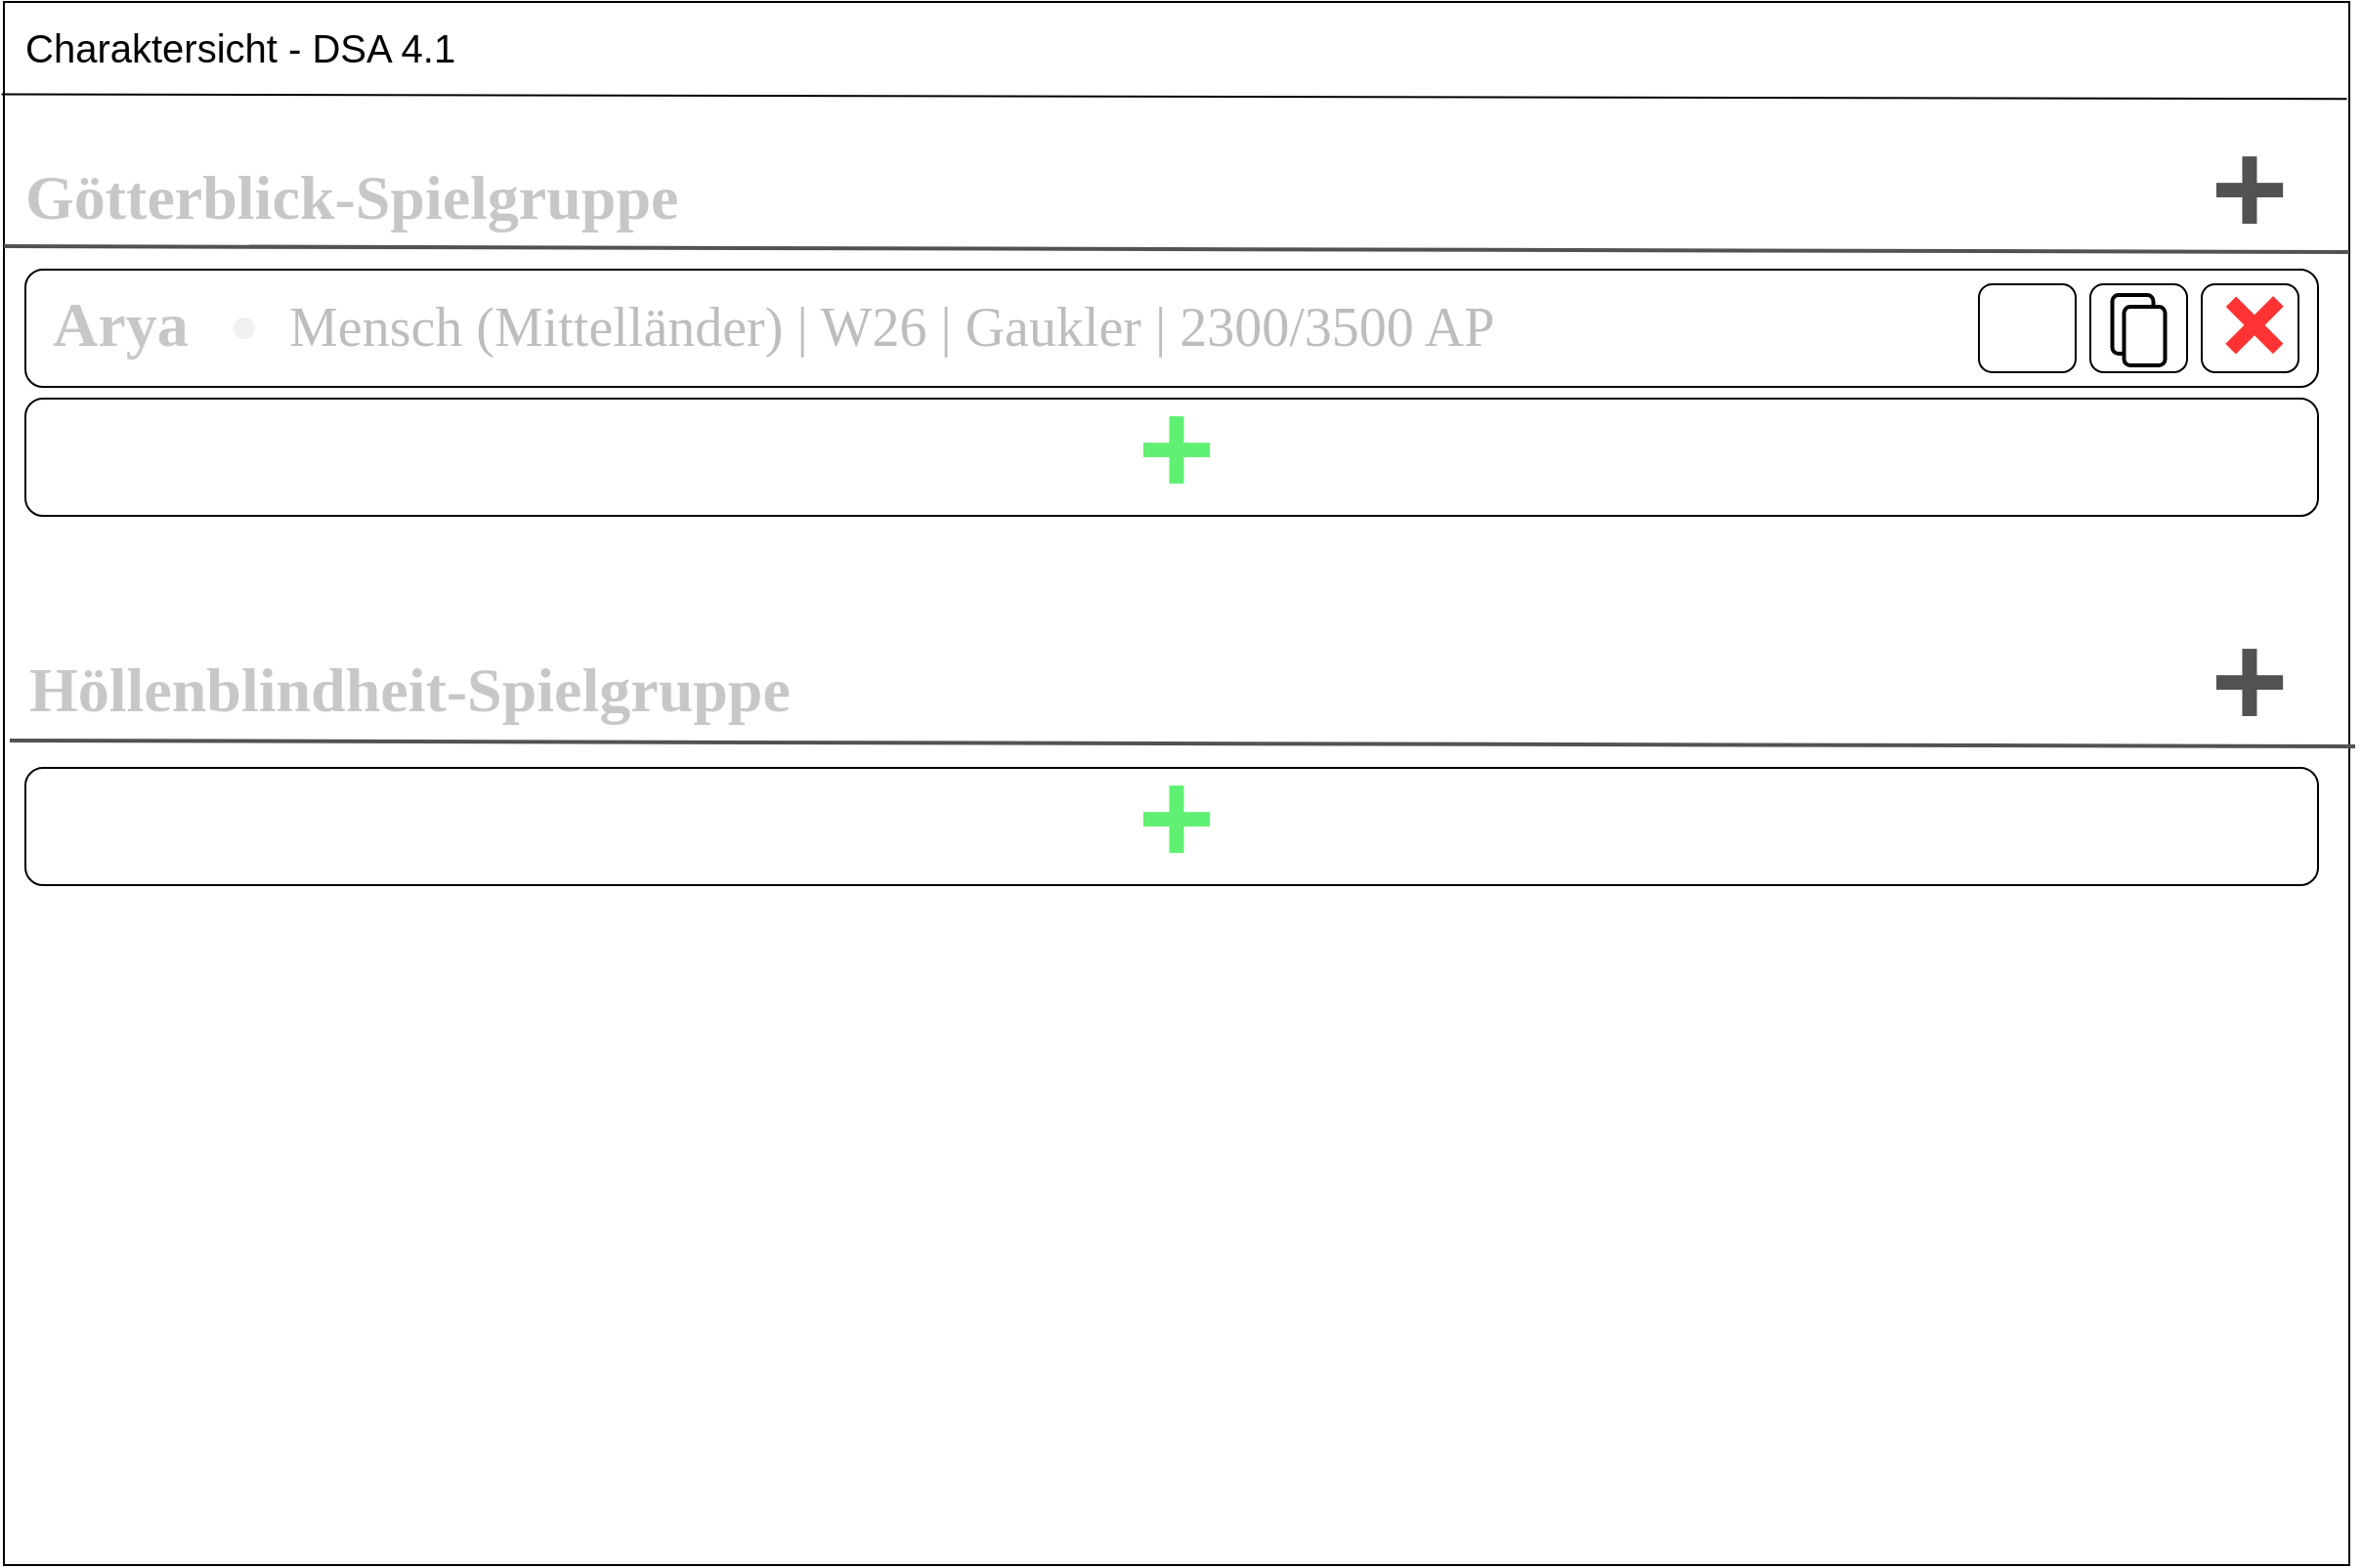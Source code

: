 <mxfile version="21.3.7" type="device">
  <diagram name="Page-1" id="c9db0220-8083-56f3-ca83-edcdcd058819">
    <mxGraphModel dx="1434" dy="782" grid="1" gridSize="10" guides="1" tooltips="1" connect="1" arrows="1" fold="1" page="1" pageScale="1.5" pageWidth="826" pageHeight="1169" background="none" math="0" shadow="0">
      <root>
        <mxCell id="0" style=";html=1;" />
        <mxCell id="1" style=";html=1;" parent="0" />
        <mxCell id="8euLcORZt_nUvRzcAU-U-29" value="" style="rounded=0;whiteSpace=wrap;html=1;" vertex="1" parent="1">
          <mxGeometry x="16" y="18" width="1200" height="800" as="geometry" />
        </mxCell>
        <mxCell id="8euLcORZt_nUvRzcAU-U-30" value="" style="endArrow=none;html=1;rounded=0;entryX=0.999;entryY=0.062;entryDx=0;entryDy=0;entryPerimeter=0;exitX=-0.001;exitY=0.059;exitDx=0;exitDy=0;exitPerimeter=0;" edge="1" parent="1" source="8euLcORZt_nUvRzcAU-U-29" target="8euLcORZt_nUvRzcAU-U-29">
          <mxGeometry width="50" height="50" relative="1" as="geometry">
            <mxPoint x="636" y="378" as="sourcePoint" />
            <mxPoint x="686" y="328" as="targetPoint" />
          </mxGeometry>
        </mxCell>
        <mxCell id="8euLcORZt_nUvRzcAU-U-38" value="&lt;font size=&quot;1&quot; face=&quot;Courier New&quot; color=&quot;#525252&quot;&gt;&lt;b style=&quot;font-size: 68px;&quot;&gt;+&lt;/b&gt;&lt;/font&gt;" style="text;strokeColor=none;align=center;fillColor=none;html=1;verticalAlign=middle;whiteSpace=wrap;rounded=0;" vertex="1" parent="1">
          <mxGeometry x="1135" y="355" width="60" height="30" as="geometry" />
        </mxCell>
        <mxCell id="8euLcORZt_nUvRzcAU-U-39" value="" style="endArrow=none;html=1;rounded=0;entryX=0.999;entryY=0.062;entryDx=0;entryDy=0;entryPerimeter=0;exitX=-0.001;exitY=0.059;exitDx=0;exitDy=0;exitPerimeter=0;strokeColor=#525252;strokeWidth=2;" edge="1" parent="1">
          <mxGeometry width="50" height="50" relative="1" as="geometry">
            <mxPoint x="16" y="143" as="sourcePoint" />
            <mxPoint x="1216" y="146" as="targetPoint" />
          </mxGeometry>
        </mxCell>
        <mxCell id="8euLcORZt_nUvRzcAU-U-40" value="&lt;div align=&quot;left&quot;&gt;&lt;font face=&quot;Georgia&quot; color=&quot;#c7c7c7&quot;&gt;&lt;b&gt;&lt;font style=&quot;font-size: 32px;&quot;&gt;Götterblick-Spielgruppe&lt;/font&gt;&lt;/b&gt;&lt;/font&gt;&lt;font color=&quot;#c7c7c7&quot;&gt;&lt;br&gt;&lt;/font&gt;&lt;/div&gt;" style="text;strokeColor=none;align=left;fillColor=none;html=1;verticalAlign=middle;whiteSpace=wrap;rounded=0;" vertex="1" parent="1">
          <mxGeometry x="25" y="103" width="727" height="30" as="geometry" />
        </mxCell>
        <mxCell id="8euLcORZt_nUvRzcAU-U-47" value="" style="rounded=1;whiteSpace=wrap;html=1;" vertex="1" parent="1">
          <mxGeometry x="27" y="221" width="1173" height="60" as="geometry" />
        </mxCell>
        <mxCell id="8euLcORZt_nUvRzcAU-U-42" value="&lt;font size=&quot;1&quot; face=&quot;Courier New&quot; color=&quot;#60f073&quot;&gt;&lt;b style=&quot;font-size: 68px;&quot;&gt;+&lt;/b&gt;&lt;/font&gt;" style="text;strokeColor=none;align=center;fillColor=none;html=1;verticalAlign=middle;whiteSpace=wrap;rounded=0;" vertex="1" parent="1">
          <mxGeometry x="586" y="236" width="60" height="30" as="geometry" />
        </mxCell>
        <mxCell id="8euLcORZt_nUvRzcAU-U-46" value="" style="rounded=1;whiteSpace=wrap;html=1;" vertex="1" parent="1">
          <mxGeometry x="27" y="155" width="1173" height="60" as="geometry" />
        </mxCell>
        <mxCell id="8euLcORZt_nUvRzcAU-U-48" value="" style="rounded=1;whiteSpace=wrap;html=1;" vertex="1" parent="1">
          <mxGeometry x="1140.5" y="162.5" width="49.5" height="45" as="geometry" />
        </mxCell>
        <mxCell id="8euLcORZt_nUvRzcAU-U-50" value="" style="rounded=1;whiteSpace=wrap;html=1;" vertex="1" parent="1">
          <mxGeometry x="1083.5" y="162.5" width="49.5" height="45" as="geometry" />
        </mxCell>
        <mxCell id="8euLcORZt_nUvRzcAU-U-51" value="&lt;font size=&quot;1&quot; face=&quot;Courier New&quot; color=&quot;#ff3333&quot;&gt;&lt;b style=&quot;font-size: 68px;&quot;&gt;+&lt;/b&gt;&lt;/font&gt;" style="text;strokeColor=none;align=center;fillColor=none;html=1;verticalAlign=middle;whiteSpace=wrap;rounded=0;rotation=45;" vertex="1" parent="1">
          <mxGeometry x="1135" y="171" width="60" height="30" as="geometry" />
        </mxCell>
        <mxCell id="8euLcORZt_nUvRzcAU-U-52" value="" style="rounded=1;whiteSpace=wrap;html=1;strokeWidth=2;" vertex="1" parent="1">
          <mxGeometry x="1094.75" y="168" width="21" height="30" as="geometry" />
        </mxCell>
        <mxCell id="8euLcORZt_nUvRzcAU-U-55" value="" style="rounded=1;whiteSpace=wrap;html=1;strokeWidth=2;" vertex="1" parent="1">
          <mxGeometry x="1100.75" y="174" width="21" height="30" as="geometry" />
        </mxCell>
        <mxCell id="8euLcORZt_nUvRzcAU-U-58" value="" style="rounded=1;whiteSpace=wrap;html=1;" vertex="1" parent="1">
          <mxGeometry x="1026.5" y="162.5" width="49.5" height="45" as="geometry" />
        </mxCell>
        <mxCell id="8euLcORZt_nUvRzcAU-U-60" value="" style="shape=image;html=1;verticalAlign=top;verticalLabelPosition=bottom;labelBackgroundColor=#ffffff;imageAspect=0;aspect=fixed;image=https://cdn1.iconfinder.com/data/icons/unicons-line-vol-3/24/export-128.png" vertex="1" parent="1">
          <mxGeometry x="1032.75" y="167" width="37" height="37" as="geometry" />
        </mxCell>
        <mxCell id="8euLcORZt_nUvRzcAU-U-62" value="&lt;div align=&quot;left&quot;&gt;&lt;font face=&quot;Georgia&quot; color=&quot;#c7c7c7&quot;&gt;&lt;b&gt;&lt;font style=&quot;font-size: 32px;&quot;&gt;Arya&lt;/font&gt;&lt;/b&gt;&lt;/font&gt;&lt;font color=&quot;#c7c7c7&quot;&gt;&lt;br&gt;&lt;/font&gt;&lt;/div&gt;" style="text;strokeColor=none;align=left;fillColor=none;html=1;verticalAlign=middle;whiteSpace=wrap;rounded=0;" vertex="1" parent="1">
          <mxGeometry x="39" y="168" width="91" height="30" as="geometry" />
        </mxCell>
        <mxCell id="8euLcORZt_nUvRzcAU-U-63" value="&lt;div align=&quot;left&quot;&gt;&lt;font style=&quot;font-size: 28px;&quot; face=&quot;Georgia&quot; color=&quot;#bdbdbd&quot;&gt;Mensch (Mittelländer) | W26 | Gaukler | 2300/3500 AP&lt;br&gt;&lt;/font&gt;&lt;/div&gt;" style="text;strokeColor=none;align=left;fillColor=none;html=1;verticalAlign=middle;whiteSpace=wrap;rounded=0;" vertex="1" parent="1">
          <mxGeometry x="160" y="169" width="850" height="30" as="geometry" />
        </mxCell>
        <mxCell id="8euLcORZt_nUvRzcAU-U-64" value="" style="ellipse;whiteSpace=wrap;html=1;aspect=fixed;fillColor=#F0F0F0;strokeColor=#F0F0F0;" vertex="1" parent="1">
          <mxGeometry x="134" y="180" width="10" height="10" as="geometry" />
        </mxCell>
        <mxCell id="8euLcORZt_nUvRzcAU-U-67" value="" style="endArrow=none;html=1;rounded=0;entryX=0.999;entryY=0.062;entryDx=0;entryDy=0;entryPerimeter=0;exitX=-0.001;exitY=0.059;exitDx=0;exitDy=0;exitPerimeter=0;strokeColor=#525252;strokeWidth=2;" edge="1" parent="1">
          <mxGeometry width="50" height="50" relative="1" as="geometry">
            <mxPoint x="19" y="396" as="sourcePoint" />
            <mxPoint x="1219" y="399" as="targetPoint" />
          </mxGeometry>
        </mxCell>
        <mxCell id="8euLcORZt_nUvRzcAU-U-68" value="&lt;div align=&quot;left&quot;&gt;&lt;font face=&quot;Georgia&quot; color=&quot;#c7c7c7&quot;&gt;&lt;b&gt;&lt;font style=&quot;font-size: 32px;&quot;&gt;Höllenblindheit-Spielgruppe&lt;br&gt;&lt;/font&gt;&lt;/b&gt;&lt;/font&gt;&lt;/div&gt;" style="text;strokeColor=none;align=left;fillColor=none;html=1;verticalAlign=middle;whiteSpace=wrap;rounded=0;" vertex="1" parent="1">
          <mxGeometry x="27" y="355" width="643" height="30" as="geometry" />
        </mxCell>
        <mxCell id="8euLcORZt_nUvRzcAU-U-74" value="" style="rounded=1;whiteSpace=wrap;html=1;" vertex="1" parent="1">
          <mxGeometry x="27" y="410" width="1173" height="60" as="geometry" />
        </mxCell>
        <mxCell id="8euLcORZt_nUvRzcAU-U-72" value="&lt;font size=&quot;1&quot; face=&quot;Courier New&quot; color=&quot;#525252&quot;&gt;&lt;b style=&quot;font-size: 68px;&quot;&gt;+&lt;/b&gt;&lt;/font&gt;" style="text;strokeColor=none;align=center;fillColor=none;html=1;verticalAlign=middle;whiteSpace=wrap;rounded=0;" vertex="1" parent="1">
          <mxGeometry x="1135" y="103" width="60" height="30" as="geometry" />
        </mxCell>
        <mxCell id="8euLcORZt_nUvRzcAU-U-75" value="&lt;font size=&quot;1&quot; face=&quot;Courier New&quot; color=&quot;#60f073&quot;&gt;&lt;b style=&quot;font-size: 68px;&quot;&gt;+&lt;/b&gt;&lt;/font&gt;" style="text;strokeColor=none;align=center;fillColor=none;html=1;verticalAlign=middle;whiteSpace=wrap;rounded=0;" vertex="1" parent="1">
          <mxGeometry x="586" y="425" width="60" height="30" as="geometry" />
        </mxCell>
        <mxCell id="8euLcORZt_nUvRzcAU-U-80" value="&lt;div align=&quot;left&quot;&gt;&lt;font style=&quot;font-size: 20px;&quot;&gt;Charaktersicht - DSA 4.1&lt;/font&gt;&lt;br&gt;&lt;/div&gt;" style="text;strokeColor=none;align=left;fillColor=none;html=1;verticalAlign=middle;whiteSpace=wrap;rounded=0;" vertex="1" parent="1">
          <mxGeometry x="25" y="26" width="505" height="30" as="geometry" />
        </mxCell>
      </root>
    </mxGraphModel>
  </diagram>
</mxfile>
